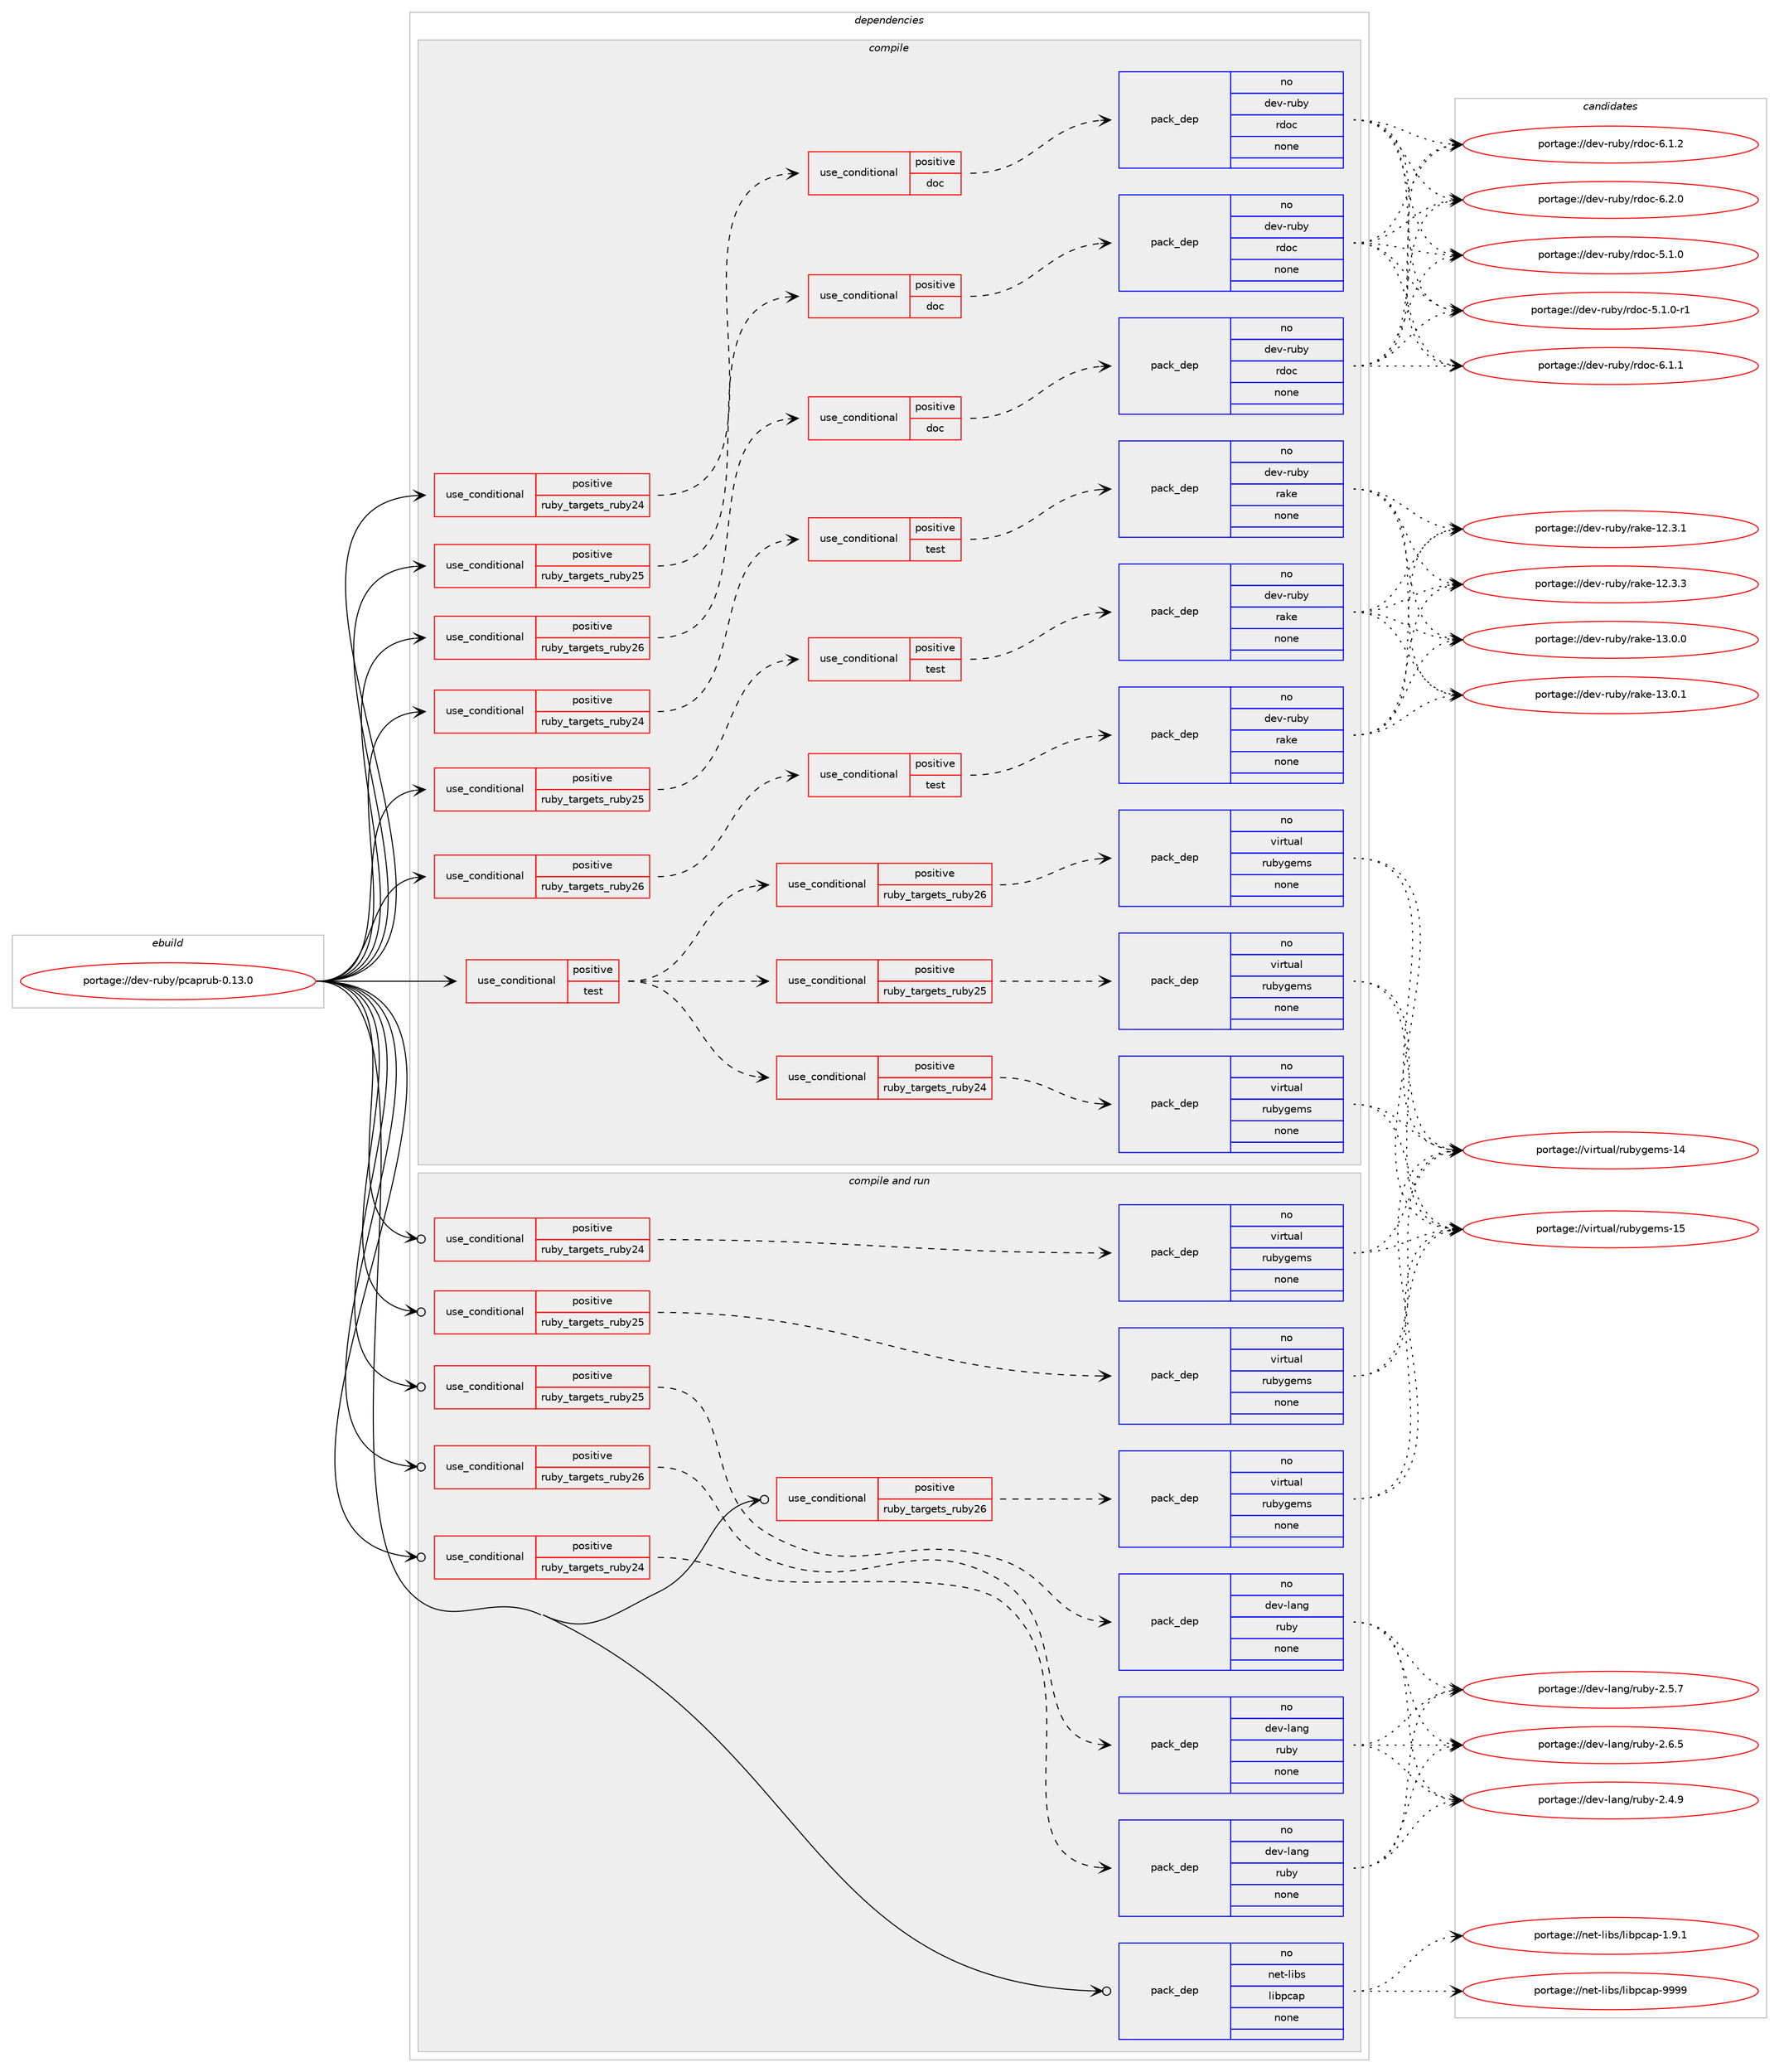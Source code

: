 digraph prolog {

# *************
# Graph options
# *************

newrank=true;
concentrate=true;
compound=true;
graph [rankdir=LR,fontname=Helvetica,fontsize=10,ranksep=1.5];#, ranksep=2.5, nodesep=0.2];
edge  [arrowhead=vee];
node  [fontname=Helvetica,fontsize=10];

# **********
# The ebuild
# **********

subgraph cluster_leftcol {
color=gray;
rank=same;
label=<<i>ebuild</i>>;
id [label="portage://dev-ruby/pcaprub-0.13.0", color=red, width=4, href="../dev-ruby/pcaprub-0.13.0.svg"];
}

# ****************
# The dependencies
# ****************

subgraph cluster_midcol {
color=gray;
label=<<i>dependencies</i>>;
subgraph cluster_compile {
fillcolor="#eeeeee";
style=filled;
label=<<i>compile</i>>;
subgraph cond58788 {
dependency233611 [label=<<TABLE BORDER="0" CELLBORDER="1" CELLSPACING="0" CELLPADDING="4"><TR><TD ROWSPAN="3" CELLPADDING="10">use_conditional</TD></TR><TR><TD>positive</TD></TR><TR><TD>ruby_targets_ruby24</TD></TR></TABLE>>, shape=none, color=red];
subgraph cond58789 {
dependency233612 [label=<<TABLE BORDER="0" CELLBORDER="1" CELLSPACING="0" CELLPADDING="4"><TR><TD ROWSPAN="3" CELLPADDING="10">use_conditional</TD></TR><TR><TD>positive</TD></TR><TR><TD>doc</TD></TR></TABLE>>, shape=none, color=red];
subgraph pack171276 {
dependency233613 [label=<<TABLE BORDER="0" CELLBORDER="1" CELLSPACING="0" CELLPADDING="4" WIDTH="220"><TR><TD ROWSPAN="6" CELLPADDING="30">pack_dep</TD></TR><TR><TD WIDTH="110">no</TD></TR><TR><TD>dev-ruby</TD></TR><TR><TD>rdoc</TD></TR><TR><TD>none</TD></TR><TR><TD></TD></TR></TABLE>>, shape=none, color=blue];
}
dependency233612:e -> dependency233613:w [weight=20,style="dashed",arrowhead="vee"];
}
dependency233611:e -> dependency233612:w [weight=20,style="dashed",arrowhead="vee"];
}
id:e -> dependency233611:w [weight=20,style="solid",arrowhead="vee"];
subgraph cond58790 {
dependency233614 [label=<<TABLE BORDER="0" CELLBORDER="1" CELLSPACING="0" CELLPADDING="4"><TR><TD ROWSPAN="3" CELLPADDING="10">use_conditional</TD></TR><TR><TD>positive</TD></TR><TR><TD>ruby_targets_ruby24</TD></TR></TABLE>>, shape=none, color=red];
subgraph cond58791 {
dependency233615 [label=<<TABLE BORDER="0" CELLBORDER="1" CELLSPACING="0" CELLPADDING="4"><TR><TD ROWSPAN="3" CELLPADDING="10">use_conditional</TD></TR><TR><TD>positive</TD></TR><TR><TD>test</TD></TR></TABLE>>, shape=none, color=red];
subgraph pack171277 {
dependency233616 [label=<<TABLE BORDER="0" CELLBORDER="1" CELLSPACING="0" CELLPADDING="4" WIDTH="220"><TR><TD ROWSPAN="6" CELLPADDING="30">pack_dep</TD></TR><TR><TD WIDTH="110">no</TD></TR><TR><TD>dev-ruby</TD></TR><TR><TD>rake</TD></TR><TR><TD>none</TD></TR><TR><TD></TD></TR></TABLE>>, shape=none, color=blue];
}
dependency233615:e -> dependency233616:w [weight=20,style="dashed",arrowhead="vee"];
}
dependency233614:e -> dependency233615:w [weight=20,style="dashed",arrowhead="vee"];
}
id:e -> dependency233614:w [weight=20,style="solid",arrowhead="vee"];
subgraph cond58792 {
dependency233617 [label=<<TABLE BORDER="0" CELLBORDER="1" CELLSPACING="0" CELLPADDING="4"><TR><TD ROWSPAN="3" CELLPADDING="10">use_conditional</TD></TR><TR><TD>positive</TD></TR><TR><TD>ruby_targets_ruby25</TD></TR></TABLE>>, shape=none, color=red];
subgraph cond58793 {
dependency233618 [label=<<TABLE BORDER="0" CELLBORDER="1" CELLSPACING="0" CELLPADDING="4"><TR><TD ROWSPAN="3" CELLPADDING="10">use_conditional</TD></TR><TR><TD>positive</TD></TR><TR><TD>doc</TD></TR></TABLE>>, shape=none, color=red];
subgraph pack171278 {
dependency233619 [label=<<TABLE BORDER="0" CELLBORDER="1" CELLSPACING="0" CELLPADDING="4" WIDTH="220"><TR><TD ROWSPAN="6" CELLPADDING="30">pack_dep</TD></TR><TR><TD WIDTH="110">no</TD></TR><TR><TD>dev-ruby</TD></TR><TR><TD>rdoc</TD></TR><TR><TD>none</TD></TR><TR><TD></TD></TR></TABLE>>, shape=none, color=blue];
}
dependency233618:e -> dependency233619:w [weight=20,style="dashed",arrowhead="vee"];
}
dependency233617:e -> dependency233618:w [weight=20,style="dashed",arrowhead="vee"];
}
id:e -> dependency233617:w [weight=20,style="solid",arrowhead="vee"];
subgraph cond58794 {
dependency233620 [label=<<TABLE BORDER="0" CELLBORDER="1" CELLSPACING="0" CELLPADDING="4"><TR><TD ROWSPAN="3" CELLPADDING="10">use_conditional</TD></TR><TR><TD>positive</TD></TR><TR><TD>ruby_targets_ruby25</TD></TR></TABLE>>, shape=none, color=red];
subgraph cond58795 {
dependency233621 [label=<<TABLE BORDER="0" CELLBORDER="1" CELLSPACING="0" CELLPADDING="4"><TR><TD ROWSPAN="3" CELLPADDING="10">use_conditional</TD></TR><TR><TD>positive</TD></TR><TR><TD>test</TD></TR></TABLE>>, shape=none, color=red];
subgraph pack171279 {
dependency233622 [label=<<TABLE BORDER="0" CELLBORDER="1" CELLSPACING="0" CELLPADDING="4" WIDTH="220"><TR><TD ROWSPAN="6" CELLPADDING="30">pack_dep</TD></TR><TR><TD WIDTH="110">no</TD></TR><TR><TD>dev-ruby</TD></TR><TR><TD>rake</TD></TR><TR><TD>none</TD></TR><TR><TD></TD></TR></TABLE>>, shape=none, color=blue];
}
dependency233621:e -> dependency233622:w [weight=20,style="dashed",arrowhead="vee"];
}
dependency233620:e -> dependency233621:w [weight=20,style="dashed",arrowhead="vee"];
}
id:e -> dependency233620:w [weight=20,style="solid",arrowhead="vee"];
subgraph cond58796 {
dependency233623 [label=<<TABLE BORDER="0" CELLBORDER="1" CELLSPACING="0" CELLPADDING="4"><TR><TD ROWSPAN="3" CELLPADDING="10">use_conditional</TD></TR><TR><TD>positive</TD></TR><TR><TD>ruby_targets_ruby26</TD></TR></TABLE>>, shape=none, color=red];
subgraph cond58797 {
dependency233624 [label=<<TABLE BORDER="0" CELLBORDER="1" CELLSPACING="0" CELLPADDING="4"><TR><TD ROWSPAN="3" CELLPADDING="10">use_conditional</TD></TR><TR><TD>positive</TD></TR><TR><TD>doc</TD></TR></TABLE>>, shape=none, color=red];
subgraph pack171280 {
dependency233625 [label=<<TABLE BORDER="0" CELLBORDER="1" CELLSPACING="0" CELLPADDING="4" WIDTH="220"><TR><TD ROWSPAN="6" CELLPADDING="30">pack_dep</TD></TR><TR><TD WIDTH="110">no</TD></TR><TR><TD>dev-ruby</TD></TR><TR><TD>rdoc</TD></TR><TR><TD>none</TD></TR><TR><TD></TD></TR></TABLE>>, shape=none, color=blue];
}
dependency233624:e -> dependency233625:w [weight=20,style="dashed",arrowhead="vee"];
}
dependency233623:e -> dependency233624:w [weight=20,style="dashed",arrowhead="vee"];
}
id:e -> dependency233623:w [weight=20,style="solid",arrowhead="vee"];
subgraph cond58798 {
dependency233626 [label=<<TABLE BORDER="0" CELLBORDER="1" CELLSPACING="0" CELLPADDING="4"><TR><TD ROWSPAN="3" CELLPADDING="10">use_conditional</TD></TR><TR><TD>positive</TD></TR><TR><TD>ruby_targets_ruby26</TD></TR></TABLE>>, shape=none, color=red];
subgraph cond58799 {
dependency233627 [label=<<TABLE BORDER="0" CELLBORDER="1" CELLSPACING="0" CELLPADDING="4"><TR><TD ROWSPAN="3" CELLPADDING="10">use_conditional</TD></TR><TR><TD>positive</TD></TR><TR><TD>test</TD></TR></TABLE>>, shape=none, color=red];
subgraph pack171281 {
dependency233628 [label=<<TABLE BORDER="0" CELLBORDER="1" CELLSPACING="0" CELLPADDING="4" WIDTH="220"><TR><TD ROWSPAN="6" CELLPADDING="30">pack_dep</TD></TR><TR><TD WIDTH="110">no</TD></TR><TR><TD>dev-ruby</TD></TR><TR><TD>rake</TD></TR><TR><TD>none</TD></TR><TR><TD></TD></TR></TABLE>>, shape=none, color=blue];
}
dependency233627:e -> dependency233628:w [weight=20,style="dashed",arrowhead="vee"];
}
dependency233626:e -> dependency233627:w [weight=20,style="dashed",arrowhead="vee"];
}
id:e -> dependency233626:w [weight=20,style="solid",arrowhead="vee"];
subgraph cond58800 {
dependency233629 [label=<<TABLE BORDER="0" CELLBORDER="1" CELLSPACING="0" CELLPADDING="4"><TR><TD ROWSPAN="3" CELLPADDING="10">use_conditional</TD></TR><TR><TD>positive</TD></TR><TR><TD>test</TD></TR></TABLE>>, shape=none, color=red];
subgraph cond58801 {
dependency233630 [label=<<TABLE BORDER="0" CELLBORDER="1" CELLSPACING="0" CELLPADDING="4"><TR><TD ROWSPAN="3" CELLPADDING="10">use_conditional</TD></TR><TR><TD>positive</TD></TR><TR><TD>ruby_targets_ruby24</TD></TR></TABLE>>, shape=none, color=red];
subgraph pack171282 {
dependency233631 [label=<<TABLE BORDER="0" CELLBORDER="1" CELLSPACING="0" CELLPADDING="4" WIDTH="220"><TR><TD ROWSPAN="6" CELLPADDING="30">pack_dep</TD></TR><TR><TD WIDTH="110">no</TD></TR><TR><TD>virtual</TD></TR><TR><TD>rubygems</TD></TR><TR><TD>none</TD></TR><TR><TD></TD></TR></TABLE>>, shape=none, color=blue];
}
dependency233630:e -> dependency233631:w [weight=20,style="dashed",arrowhead="vee"];
}
dependency233629:e -> dependency233630:w [weight=20,style="dashed",arrowhead="vee"];
subgraph cond58802 {
dependency233632 [label=<<TABLE BORDER="0" CELLBORDER="1" CELLSPACING="0" CELLPADDING="4"><TR><TD ROWSPAN="3" CELLPADDING="10">use_conditional</TD></TR><TR><TD>positive</TD></TR><TR><TD>ruby_targets_ruby25</TD></TR></TABLE>>, shape=none, color=red];
subgraph pack171283 {
dependency233633 [label=<<TABLE BORDER="0" CELLBORDER="1" CELLSPACING="0" CELLPADDING="4" WIDTH="220"><TR><TD ROWSPAN="6" CELLPADDING="30">pack_dep</TD></TR><TR><TD WIDTH="110">no</TD></TR><TR><TD>virtual</TD></TR><TR><TD>rubygems</TD></TR><TR><TD>none</TD></TR><TR><TD></TD></TR></TABLE>>, shape=none, color=blue];
}
dependency233632:e -> dependency233633:w [weight=20,style="dashed",arrowhead="vee"];
}
dependency233629:e -> dependency233632:w [weight=20,style="dashed",arrowhead="vee"];
subgraph cond58803 {
dependency233634 [label=<<TABLE BORDER="0" CELLBORDER="1" CELLSPACING="0" CELLPADDING="4"><TR><TD ROWSPAN="3" CELLPADDING="10">use_conditional</TD></TR><TR><TD>positive</TD></TR><TR><TD>ruby_targets_ruby26</TD></TR></TABLE>>, shape=none, color=red];
subgraph pack171284 {
dependency233635 [label=<<TABLE BORDER="0" CELLBORDER="1" CELLSPACING="0" CELLPADDING="4" WIDTH="220"><TR><TD ROWSPAN="6" CELLPADDING="30">pack_dep</TD></TR><TR><TD WIDTH="110">no</TD></TR><TR><TD>virtual</TD></TR><TR><TD>rubygems</TD></TR><TR><TD>none</TD></TR><TR><TD></TD></TR></TABLE>>, shape=none, color=blue];
}
dependency233634:e -> dependency233635:w [weight=20,style="dashed",arrowhead="vee"];
}
dependency233629:e -> dependency233634:w [weight=20,style="dashed",arrowhead="vee"];
}
id:e -> dependency233629:w [weight=20,style="solid",arrowhead="vee"];
}
subgraph cluster_compileandrun {
fillcolor="#eeeeee";
style=filled;
label=<<i>compile and run</i>>;
subgraph cond58804 {
dependency233636 [label=<<TABLE BORDER="0" CELLBORDER="1" CELLSPACING="0" CELLPADDING="4"><TR><TD ROWSPAN="3" CELLPADDING="10">use_conditional</TD></TR><TR><TD>positive</TD></TR><TR><TD>ruby_targets_ruby24</TD></TR></TABLE>>, shape=none, color=red];
subgraph pack171285 {
dependency233637 [label=<<TABLE BORDER="0" CELLBORDER="1" CELLSPACING="0" CELLPADDING="4" WIDTH="220"><TR><TD ROWSPAN="6" CELLPADDING="30">pack_dep</TD></TR><TR><TD WIDTH="110">no</TD></TR><TR><TD>dev-lang</TD></TR><TR><TD>ruby</TD></TR><TR><TD>none</TD></TR><TR><TD></TD></TR></TABLE>>, shape=none, color=blue];
}
dependency233636:e -> dependency233637:w [weight=20,style="dashed",arrowhead="vee"];
}
id:e -> dependency233636:w [weight=20,style="solid",arrowhead="odotvee"];
subgraph cond58805 {
dependency233638 [label=<<TABLE BORDER="0" CELLBORDER="1" CELLSPACING="0" CELLPADDING="4"><TR><TD ROWSPAN="3" CELLPADDING="10">use_conditional</TD></TR><TR><TD>positive</TD></TR><TR><TD>ruby_targets_ruby24</TD></TR></TABLE>>, shape=none, color=red];
subgraph pack171286 {
dependency233639 [label=<<TABLE BORDER="0" CELLBORDER="1" CELLSPACING="0" CELLPADDING="4" WIDTH="220"><TR><TD ROWSPAN="6" CELLPADDING="30">pack_dep</TD></TR><TR><TD WIDTH="110">no</TD></TR><TR><TD>virtual</TD></TR><TR><TD>rubygems</TD></TR><TR><TD>none</TD></TR><TR><TD></TD></TR></TABLE>>, shape=none, color=blue];
}
dependency233638:e -> dependency233639:w [weight=20,style="dashed",arrowhead="vee"];
}
id:e -> dependency233638:w [weight=20,style="solid",arrowhead="odotvee"];
subgraph cond58806 {
dependency233640 [label=<<TABLE BORDER="0" CELLBORDER="1" CELLSPACING="0" CELLPADDING="4"><TR><TD ROWSPAN="3" CELLPADDING="10">use_conditional</TD></TR><TR><TD>positive</TD></TR><TR><TD>ruby_targets_ruby25</TD></TR></TABLE>>, shape=none, color=red];
subgraph pack171287 {
dependency233641 [label=<<TABLE BORDER="0" CELLBORDER="1" CELLSPACING="0" CELLPADDING="4" WIDTH="220"><TR><TD ROWSPAN="6" CELLPADDING="30">pack_dep</TD></TR><TR><TD WIDTH="110">no</TD></TR><TR><TD>dev-lang</TD></TR><TR><TD>ruby</TD></TR><TR><TD>none</TD></TR><TR><TD></TD></TR></TABLE>>, shape=none, color=blue];
}
dependency233640:e -> dependency233641:w [weight=20,style="dashed",arrowhead="vee"];
}
id:e -> dependency233640:w [weight=20,style="solid",arrowhead="odotvee"];
subgraph cond58807 {
dependency233642 [label=<<TABLE BORDER="0" CELLBORDER="1" CELLSPACING="0" CELLPADDING="4"><TR><TD ROWSPAN="3" CELLPADDING="10">use_conditional</TD></TR><TR><TD>positive</TD></TR><TR><TD>ruby_targets_ruby25</TD></TR></TABLE>>, shape=none, color=red];
subgraph pack171288 {
dependency233643 [label=<<TABLE BORDER="0" CELLBORDER="1" CELLSPACING="0" CELLPADDING="4" WIDTH="220"><TR><TD ROWSPAN="6" CELLPADDING="30">pack_dep</TD></TR><TR><TD WIDTH="110">no</TD></TR><TR><TD>virtual</TD></TR><TR><TD>rubygems</TD></TR><TR><TD>none</TD></TR><TR><TD></TD></TR></TABLE>>, shape=none, color=blue];
}
dependency233642:e -> dependency233643:w [weight=20,style="dashed",arrowhead="vee"];
}
id:e -> dependency233642:w [weight=20,style="solid",arrowhead="odotvee"];
subgraph cond58808 {
dependency233644 [label=<<TABLE BORDER="0" CELLBORDER="1" CELLSPACING="0" CELLPADDING="4"><TR><TD ROWSPAN="3" CELLPADDING="10">use_conditional</TD></TR><TR><TD>positive</TD></TR><TR><TD>ruby_targets_ruby26</TD></TR></TABLE>>, shape=none, color=red];
subgraph pack171289 {
dependency233645 [label=<<TABLE BORDER="0" CELLBORDER="1" CELLSPACING="0" CELLPADDING="4" WIDTH="220"><TR><TD ROWSPAN="6" CELLPADDING="30">pack_dep</TD></TR><TR><TD WIDTH="110">no</TD></TR><TR><TD>dev-lang</TD></TR><TR><TD>ruby</TD></TR><TR><TD>none</TD></TR><TR><TD></TD></TR></TABLE>>, shape=none, color=blue];
}
dependency233644:e -> dependency233645:w [weight=20,style="dashed",arrowhead="vee"];
}
id:e -> dependency233644:w [weight=20,style="solid",arrowhead="odotvee"];
subgraph cond58809 {
dependency233646 [label=<<TABLE BORDER="0" CELLBORDER="1" CELLSPACING="0" CELLPADDING="4"><TR><TD ROWSPAN="3" CELLPADDING="10">use_conditional</TD></TR><TR><TD>positive</TD></TR><TR><TD>ruby_targets_ruby26</TD></TR></TABLE>>, shape=none, color=red];
subgraph pack171290 {
dependency233647 [label=<<TABLE BORDER="0" CELLBORDER="1" CELLSPACING="0" CELLPADDING="4" WIDTH="220"><TR><TD ROWSPAN="6" CELLPADDING="30">pack_dep</TD></TR><TR><TD WIDTH="110">no</TD></TR><TR><TD>virtual</TD></TR><TR><TD>rubygems</TD></TR><TR><TD>none</TD></TR><TR><TD></TD></TR></TABLE>>, shape=none, color=blue];
}
dependency233646:e -> dependency233647:w [weight=20,style="dashed",arrowhead="vee"];
}
id:e -> dependency233646:w [weight=20,style="solid",arrowhead="odotvee"];
subgraph pack171291 {
dependency233648 [label=<<TABLE BORDER="0" CELLBORDER="1" CELLSPACING="0" CELLPADDING="4" WIDTH="220"><TR><TD ROWSPAN="6" CELLPADDING="30">pack_dep</TD></TR><TR><TD WIDTH="110">no</TD></TR><TR><TD>net-libs</TD></TR><TR><TD>libpcap</TD></TR><TR><TD>none</TD></TR><TR><TD></TD></TR></TABLE>>, shape=none, color=blue];
}
id:e -> dependency233648:w [weight=20,style="solid",arrowhead="odotvee"];
}
subgraph cluster_run {
fillcolor="#eeeeee";
style=filled;
label=<<i>run</i>>;
}
}

# **************
# The candidates
# **************

subgraph cluster_choices {
rank=same;
color=gray;
label=<<i>candidates</i>>;

subgraph choice171276 {
color=black;
nodesep=1;
choiceportage10010111845114117981214711410011199455346494648 [label="portage://dev-ruby/rdoc-5.1.0", color=red, width=4,href="../dev-ruby/rdoc-5.1.0.svg"];
choiceportage100101118451141179812147114100111994553464946484511449 [label="portage://dev-ruby/rdoc-5.1.0-r1", color=red, width=4,href="../dev-ruby/rdoc-5.1.0-r1.svg"];
choiceportage10010111845114117981214711410011199455446494649 [label="portage://dev-ruby/rdoc-6.1.1", color=red, width=4,href="../dev-ruby/rdoc-6.1.1.svg"];
choiceportage10010111845114117981214711410011199455446494650 [label="portage://dev-ruby/rdoc-6.1.2", color=red, width=4,href="../dev-ruby/rdoc-6.1.2.svg"];
choiceportage10010111845114117981214711410011199455446504648 [label="portage://dev-ruby/rdoc-6.2.0", color=red, width=4,href="../dev-ruby/rdoc-6.2.0.svg"];
dependency233613:e -> choiceportage10010111845114117981214711410011199455346494648:w [style=dotted,weight="100"];
dependency233613:e -> choiceportage100101118451141179812147114100111994553464946484511449:w [style=dotted,weight="100"];
dependency233613:e -> choiceportage10010111845114117981214711410011199455446494649:w [style=dotted,weight="100"];
dependency233613:e -> choiceportage10010111845114117981214711410011199455446494650:w [style=dotted,weight="100"];
dependency233613:e -> choiceportage10010111845114117981214711410011199455446504648:w [style=dotted,weight="100"];
}
subgraph choice171277 {
color=black;
nodesep=1;
choiceportage1001011184511411798121471149710710145495046514649 [label="portage://dev-ruby/rake-12.3.1", color=red, width=4,href="../dev-ruby/rake-12.3.1.svg"];
choiceportage1001011184511411798121471149710710145495046514651 [label="portage://dev-ruby/rake-12.3.3", color=red, width=4,href="../dev-ruby/rake-12.3.3.svg"];
choiceportage1001011184511411798121471149710710145495146484648 [label="portage://dev-ruby/rake-13.0.0", color=red, width=4,href="../dev-ruby/rake-13.0.0.svg"];
choiceportage1001011184511411798121471149710710145495146484649 [label="portage://dev-ruby/rake-13.0.1", color=red, width=4,href="../dev-ruby/rake-13.0.1.svg"];
dependency233616:e -> choiceportage1001011184511411798121471149710710145495046514649:w [style=dotted,weight="100"];
dependency233616:e -> choiceportage1001011184511411798121471149710710145495046514651:w [style=dotted,weight="100"];
dependency233616:e -> choiceportage1001011184511411798121471149710710145495146484648:w [style=dotted,weight="100"];
dependency233616:e -> choiceportage1001011184511411798121471149710710145495146484649:w [style=dotted,weight="100"];
}
subgraph choice171278 {
color=black;
nodesep=1;
choiceportage10010111845114117981214711410011199455346494648 [label="portage://dev-ruby/rdoc-5.1.0", color=red, width=4,href="../dev-ruby/rdoc-5.1.0.svg"];
choiceportage100101118451141179812147114100111994553464946484511449 [label="portage://dev-ruby/rdoc-5.1.0-r1", color=red, width=4,href="../dev-ruby/rdoc-5.1.0-r1.svg"];
choiceportage10010111845114117981214711410011199455446494649 [label="portage://dev-ruby/rdoc-6.1.1", color=red, width=4,href="../dev-ruby/rdoc-6.1.1.svg"];
choiceportage10010111845114117981214711410011199455446494650 [label="portage://dev-ruby/rdoc-6.1.2", color=red, width=4,href="../dev-ruby/rdoc-6.1.2.svg"];
choiceportage10010111845114117981214711410011199455446504648 [label="portage://dev-ruby/rdoc-6.2.0", color=red, width=4,href="../dev-ruby/rdoc-6.2.0.svg"];
dependency233619:e -> choiceportage10010111845114117981214711410011199455346494648:w [style=dotted,weight="100"];
dependency233619:e -> choiceportage100101118451141179812147114100111994553464946484511449:w [style=dotted,weight="100"];
dependency233619:e -> choiceportage10010111845114117981214711410011199455446494649:w [style=dotted,weight="100"];
dependency233619:e -> choiceportage10010111845114117981214711410011199455446494650:w [style=dotted,weight="100"];
dependency233619:e -> choiceportage10010111845114117981214711410011199455446504648:w [style=dotted,weight="100"];
}
subgraph choice171279 {
color=black;
nodesep=1;
choiceportage1001011184511411798121471149710710145495046514649 [label="portage://dev-ruby/rake-12.3.1", color=red, width=4,href="../dev-ruby/rake-12.3.1.svg"];
choiceportage1001011184511411798121471149710710145495046514651 [label="portage://dev-ruby/rake-12.3.3", color=red, width=4,href="../dev-ruby/rake-12.3.3.svg"];
choiceportage1001011184511411798121471149710710145495146484648 [label="portage://dev-ruby/rake-13.0.0", color=red, width=4,href="../dev-ruby/rake-13.0.0.svg"];
choiceportage1001011184511411798121471149710710145495146484649 [label="portage://dev-ruby/rake-13.0.1", color=red, width=4,href="../dev-ruby/rake-13.0.1.svg"];
dependency233622:e -> choiceportage1001011184511411798121471149710710145495046514649:w [style=dotted,weight="100"];
dependency233622:e -> choiceportage1001011184511411798121471149710710145495046514651:w [style=dotted,weight="100"];
dependency233622:e -> choiceportage1001011184511411798121471149710710145495146484648:w [style=dotted,weight="100"];
dependency233622:e -> choiceportage1001011184511411798121471149710710145495146484649:w [style=dotted,weight="100"];
}
subgraph choice171280 {
color=black;
nodesep=1;
choiceportage10010111845114117981214711410011199455346494648 [label="portage://dev-ruby/rdoc-5.1.0", color=red, width=4,href="../dev-ruby/rdoc-5.1.0.svg"];
choiceportage100101118451141179812147114100111994553464946484511449 [label="portage://dev-ruby/rdoc-5.1.0-r1", color=red, width=4,href="../dev-ruby/rdoc-5.1.0-r1.svg"];
choiceportage10010111845114117981214711410011199455446494649 [label="portage://dev-ruby/rdoc-6.1.1", color=red, width=4,href="../dev-ruby/rdoc-6.1.1.svg"];
choiceportage10010111845114117981214711410011199455446494650 [label="portage://dev-ruby/rdoc-6.1.2", color=red, width=4,href="../dev-ruby/rdoc-6.1.2.svg"];
choiceportage10010111845114117981214711410011199455446504648 [label="portage://dev-ruby/rdoc-6.2.0", color=red, width=4,href="../dev-ruby/rdoc-6.2.0.svg"];
dependency233625:e -> choiceportage10010111845114117981214711410011199455346494648:w [style=dotted,weight="100"];
dependency233625:e -> choiceportage100101118451141179812147114100111994553464946484511449:w [style=dotted,weight="100"];
dependency233625:e -> choiceportage10010111845114117981214711410011199455446494649:w [style=dotted,weight="100"];
dependency233625:e -> choiceportage10010111845114117981214711410011199455446494650:w [style=dotted,weight="100"];
dependency233625:e -> choiceportage10010111845114117981214711410011199455446504648:w [style=dotted,weight="100"];
}
subgraph choice171281 {
color=black;
nodesep=1;
choiceportage1001011184511411798121471149710710145495046514649 [label="portage://dev-ruby/rake-12.3.1", color=red, width=4,href="../dev-ruby/rake-12.3.1.svg"];
choiceportage1001011184511411798121471149710710145495046514651 [label="portage://dev-ruby/rake-12.3.3", color=red, width=4,href="../dev-ruby/rake-12.3.3.svg"];
choiceportage1001011184511411798121471149710710145495146484648 [label="portage://dev-ruby/rake-13.0.0", color=red, width=4,href="../dev-ruby/rake-13.0.0.svg"];
choiceportage1001011184511411798121471149710710145495146484649 [label="portage://dev-ruby/rake-13.0.1", color=red, width=4,href="../dev-ruby/rake-13.0.1.svg"];
dependency233628:e -> choiceportage1001011184511411798121471149710710145495046514649:w [style=dotted,weight="100"];
dependency233628:e -> choiceportage1001011184511411798121471149710710145495046514651:w [style=dotted,weight="100"];
dependency233628:e -> choiceportage1001011184511411798121471149710710145495146484648:w [style=dotted,weight="100"];
dependency233628:e -> choiceportage1001011184511411798121471149710710145495146484649:w [style=dotted,weight="100"];
}
subgraph choice171282 {
color=black;
nodesep=1;
choiceportage118105114116117971084711411798121103101109115454952 [label="portage://virtual/rubygems-14", color=red, width=4,href="../virtual/rubygems-14.svg"];
choiceportage118105114116117971084711411798121103101109115454953 [label="portage://virtual/rubygems-15", color=red, width=4,href="../virtual/rubygems-15.svg"];
dependency233631:e -> choiceportage118105114116117971084711411798121103101109115454952:w [style=dotted,weight="100"];
dependency233631:e -> choiceportage118105114116117971084711411798121103101109115454953:w [style=dotted,weight="100"];
}
subgraph choice171283 {
color=black;
nodesep=1;
choiceportage118105114116117971084711411798121103101109115454952 [label="portage://virtual/rubygems-14", color=red, width=4,href="../virtual/rubygems-14.svg"];
choiceportage118105114116117971084711411798121103101109115454953 [label="portage://virtual/rubygems-15", color=red, width=4,href="../virtual/rubygems-15.svg"];
dependency233633:e -> choiceportage118105114116117971084711411798121103101109115454952:w [style=dotted,weight="100"];
dependency233633:e -> choiceportage118105114116117971084711411798121103101109115454953:w [style=dotted,weight="100"];
}
subgraph choice171284 {
color=black;
nodesep=1;
choiceportage118105114116117971084711411798121103101109115454952 [label="portage://virtual/rubygems-14", color=red, width=4,href="../virtual/rubygems-14.svg"];
choiceportage118105114116117971084711411798121103101109115454953 [label="portage://virtual/rubygems-15", color=red, width=4,href="../virtual/rubygems-15.svg"];
dependency233635:e -> choiceportage118105114116117971084711411798121103101109115454952:w [style=dotted,weight="100"];
dependency233635:e -> choiceportage118105114116117971084711411798121103101109115454953:w [style=dotted,weight="100"];
}
subgraph choice171285 {
color=black;
nodesep=1;
choiceportage10010111845108971101034711411798121455046524657 [label="portage://dev-lang/ruby-2.4.9", color=red, width=4,href="../dev-lang/ruby-2.4.9.svg"];
choiceportage10010111845108971101034711411798121455046534655 [label="portage://dev-lang/ruby-2.5.7", color=red, width=4,href="../dev-lang/ruby-2.5.7.svg"];
choiceportage10010111845108971101034711411798121455046544653 [label="portage://dev-lang/ruby-2.6.5", color=red, width=4,href="../dev-lang/ruby-2.6.5.svg"];
dependency233637:e -> choiceportage10010111845108971101034711411798121455046524657:w [style=dotted,weight="100"];
dependency233637:e -> choiceportage10010111845108971101034711411798121455046534655:w [style=dotted,weight="100"];
dependency233637:e -> choiceportage10010111845108971101034711411798121455046544653:w [style=dotted,weight="100"];
}
subgraph choice171286 {
color=black;
nodesep=1;
choiceportage118105114116117971084711411798121103101109115454952 [label="portage://virtual/rubygems-14", color=red, width=4,href="../virtual/rubygems-14.svg"];
choiceportage118105114116117971084711411798121103101109115454953 [label="portage://virtual/rubygems-15", color=red, width=4,href="../virtual/rubygems-15.svg"];
dependency233639:e -> choiceportage118105114116117971084711411798121103101109115454952:w [style=dotted,weight="100"];
dependency233639:e -> choiceportage118105114116117971084711411798121103101109115454953:w [style=dotted,weight="100"];
}
subgraph choice171287 {
color=black;
nodesep=1;
choiceportage10010111845108971101034711411798121455046524657 [label="portage://dev-lang/ruby-2.4.9", color=red, width=4,href="../dev-lang/ruby-2.4.9.svg"];
choiceportage10010111845108971101034711411798121455046534655 [label="portage://dev-lang/ruby-2.5.7", color=red, width=4,href="../dev-lang/ruby-2.5.7.svg"];
choiceportage10010111845108971101034711411798121455046544653 [label="portage://dev-lang/ruby-2.6.5", color=red, width=4,href="../dev-lang/ruby-2.6.5.svg"];
dependency233641:e -> choiceportage10010111845108971101034711411798121455046524657:w [style=dotted,weight="100"];
dependency233641:e -> choiceportage10010111845108971101034711411798121455046534655:w [style=dotted,weight="100"];
dependency233641:e -> choiceportage10010111845108971101034711411798121455046544653:w [style=dotted,weight="100"];
}
subgraph choice171288 {
color=black;
nodesep=1;
choiceportage118105114116117971084711411798121103101109115454952 [label="portage://virtual/rubygems-14", color=red, width=4,href="../virtual/rubygems-14.svg"];
choiceportage118105114116117971084711411798121103101109115454953 [label="portage://virtual/rubygems-15", color=red, width=4,href="../virtual/rubygems-15.svg"];
dependency233643:e -> choiceportage118105114116117971084711411798121103101109115454952:w [style=dotted,weight="100"];
dependency233643:e -> choiceportage118105114116117971084711411798121103101109115454953:w [style=dotted,weight="100"];
}
subgraph choice171289 {
color=black;
nodesep=1;
choiceportage10010111845108971101034711411798121455046524657 [label="portage://dev-lang/ruby-2.4.9", color=red, width=4,href="../dev-lang/ruby-2.4.9.svg"];
choiceportage10010111845108971101034711411798121455046534655 [label="portage://dev-lang/ruby-2.5.7", color=red, width=4,href="../dev-lang/ruby-2.5.7.svg"];
choiceportage10010111845108971101034711411798121455046544653 [label="portage://dev-lang/ruby-2.6.5", color=red, width=4,href="../dev-lang/ruby-2.6.5.svg"];
dependency233645:e -> choiceportage10010111845108971101034711411798121455046524657:w [style=dotted,weight="100"];
dependency233645:e -> choiceportage10010111845108971101034711411798121455046534655:w [style=dotted,weight="100"];
dependency233645:e -> choiceportage10010111845108971101034711411798121455046544653:w [style=dotted,weight="100"];
}
subgraph choice171290 {
color=black;
nodesep=1;
choiceportage118105114116117971084711411798121103101109115454952 [label="portage://virtual/rubygems-14", color=red, width=4,href="../virtual/rubygems-14.svg"];
choiceportage118105114116117971084711411798121103101109115454953 [label="portage://virtual/rubygems-15", color=red, width=4,href="../virtual/rubygems-15.svg"];
dependency233647:e -> choiceportage118105114116117971084711411798121103101109115454952:w [style=dotted,weight="100"];
dependency233647:e -> choiceportage118105114116117971084711411798121103101109115454953:w [style=dotted,weight="100"];
}
subgraph choice171291 {
color=black;
nodesep=1;
choiceportage110101116451081059811547108105981129997112454946574649 [label="portage://net-libs/libpcap-1.9.1", color=red, width=4,href="../net-libs/libpcap-1.9.1.svg"];
choiceportage1101011164510810598115471081059811299971124557575757 [label="portage://net-libs/libpcap-9999", color=red, width=4,href="../net-libs/libpcap-9999.svg"];
dependency233648:e -> choiceportage110101116451081059811547108105981129997112454946574649:w [style=dotted,weight="100"];
dependency233648:e -> choiceportage1101011164510810598115471081059811299971124557575757:w [style=dotted,weight="100"];
}
}

}
